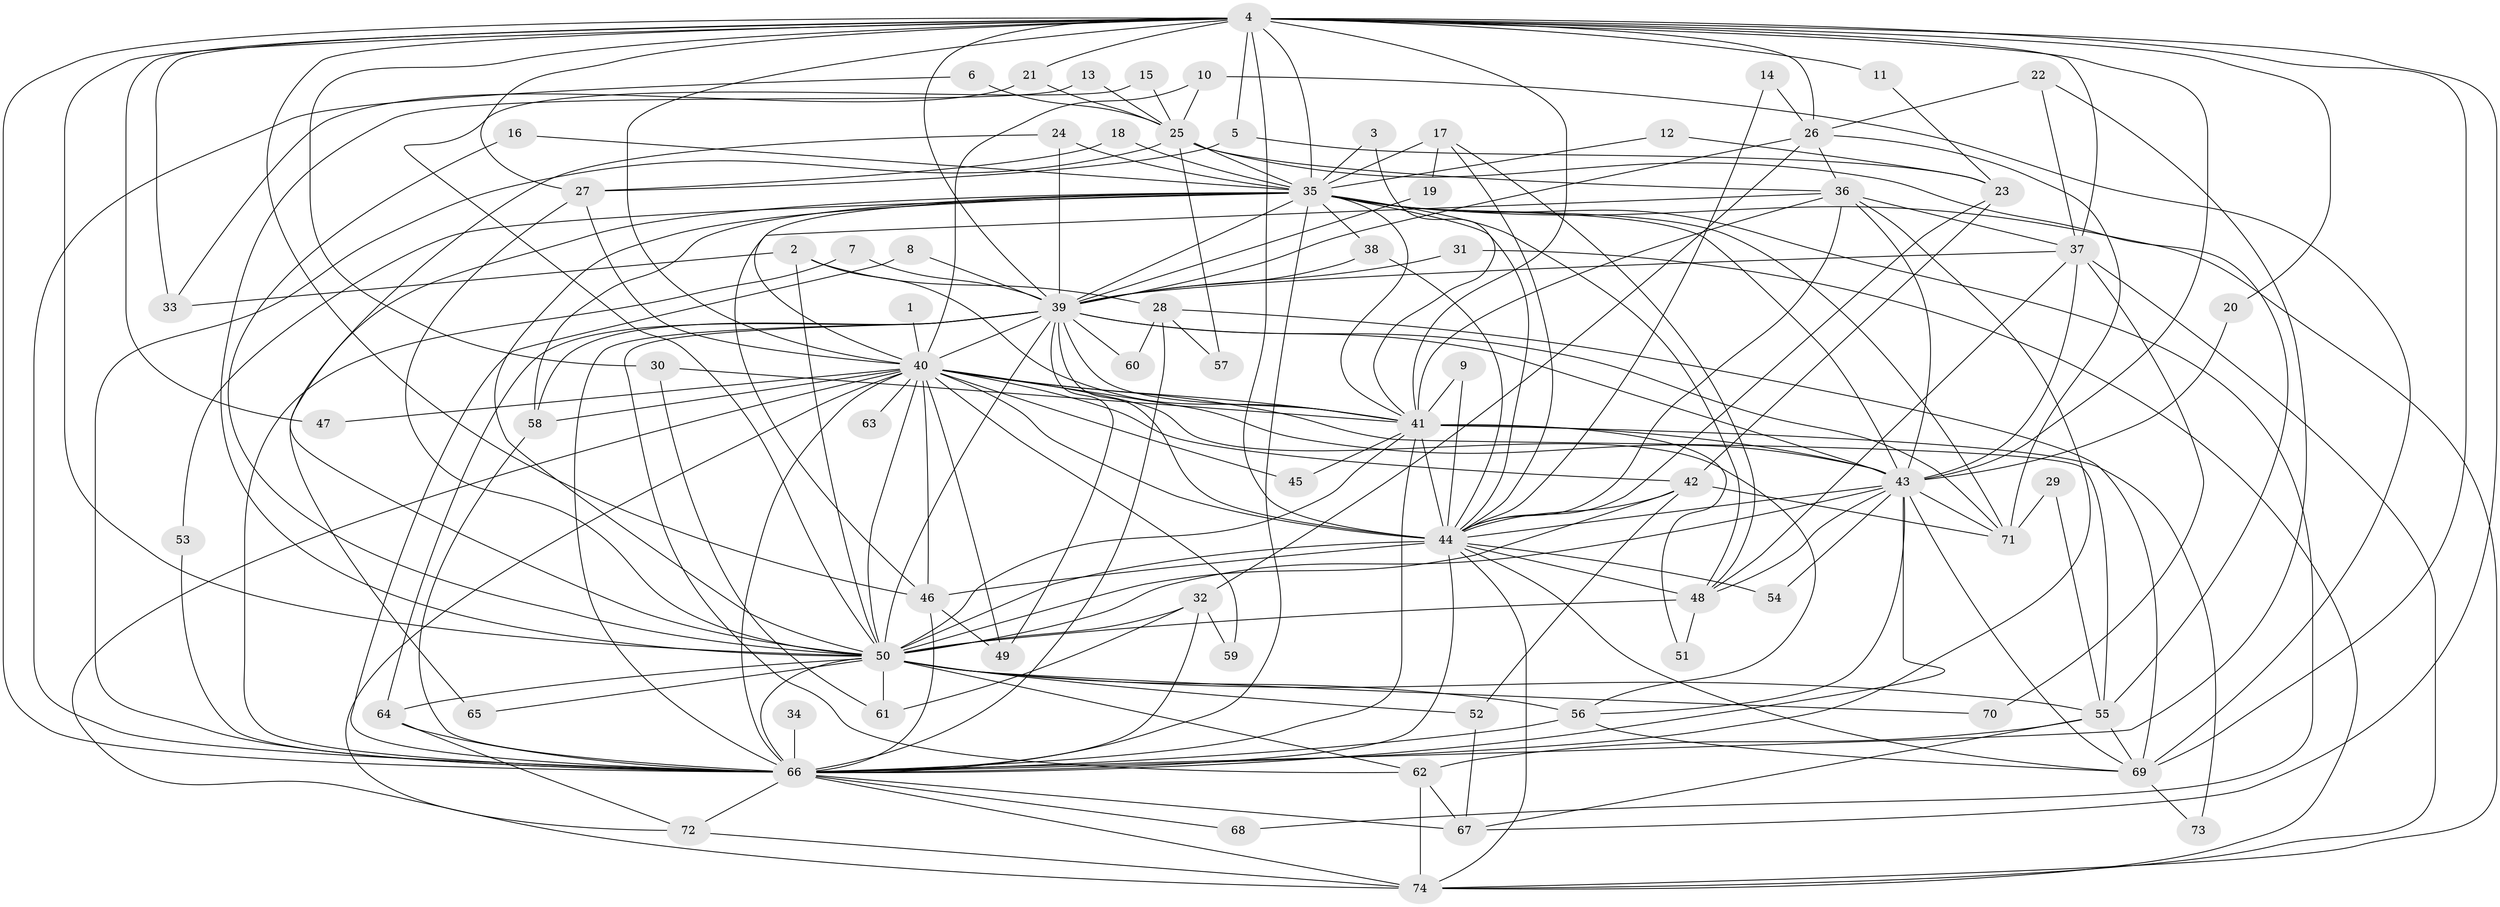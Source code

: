 // original degree distribution, {23: 0.013605442176870748, 12: 0.006802721088435374, 33: 0.006802721088435374, 28: 0.006802721088435374, 24: 0.006802721088435374, 31: 0.006802721088435374, 22: 0.006802721088435374, 21: 0.006802721088435374, 19: 0.006802721088435374, 5: 0.06802721088435375, 2: 0.5034013605442177, 4: 0.10204081632653061, 6: 0.027210884353741496, 3: 0.2108843537414966, 11: 0.006802721088435374, 7: 0.006802721088435374, 9: 0.006802721088435374}
// Generated by graph-tools (version 1.1) at 2025/46/03/06/25 01:46:56]
// undirected, 74 vertices, 210 edges
graph export_dot {
graph [start="1"]
  node [color=gray90,style=filled];
  1;
  2;
  3;
  4;
  5;
  6;
  7;
  8;
  9;
  10;
  11;
  12;
  13;
  14;
  15;
  16;
  17;
  18;
  19;
  20;
  21;
  22;
  23;
  24;
  25;
  26;
  27;
  28;
  29;
  30;
  31;
  32;
  33;
  34;
  35;
  36;
  37;
  38;
  39;
  40;
  41;
  42;
  43;
  44;
  45;
  46;
  47;
  48;
  49;
  50;
  51;
  52;
  53;
  54;
  55;
  56;
  57;
  58;
  59;
  60;
  61;
  62;
  63;
  64;
  65;
  66;
  67;
  68;
  69;
  70;
  71;
  72;
  73;
  74;
  1 -- 40 [weight=1.0];
  2 -- 28 [weight=1.0];
  2 -- 33 [weight=1.0];
  2 -- 41 [weight=1.0];
  2 -- 50 [weight=1.0];
  3 -- 35 [weight=1.0];
  3 -- 41 [weight=1.0];
  4 -- 5 [weight=1.0];
  4 -- 11 [weight=1.0];
  4 -- 20 [weight=1.0];
  4 -- 21 [weight=1.0];
  4 -- 26 [weight=1.0];
  4 -- 27 [weight=1.0];
  4 -- 30 [weight=1.0];
  4 -- 33 [weight=1.0];
  4 -- 35 [weight=2.0];
  4 -- 37 [weight=2.0];
  4 -- 39 [weight=3.0];
  4 -- 40 [weight=2.0];
  4 -- 41 [weight=2.0];
  4 -- 43 [weight=2.0];
  4 -- 44 [weight=3.0];
  4 -- 46 [weight=1.0];
  4 -- 47 [weight=1.0];
  4 -- 50 [weight=2.0];
  4 -- 66 [weight=3.0];
  4 -- 67 [weight=1.0];
  4 -- 69 [weight=1.0];
  5 -- 23 [weight=1.0];
  5 -- 27 [weight=1.0];
  6 -- 25 [weight=1.0];
  6 -- 66 [weight=1.0];
  7 -- 39 [weight=1.0];
  7 -- 66 [weight=1.0];
  8 -- 39 [weight=1.0];
  8 -- 66 [weight=1.0];
  9 -- 41 [weight=1.0];
  9 -- 44 [weight=1.0];
  10 -- 25 [weight=1.0];
  10 -- 40 [weight=1.0];
  10 -- 69 [weight=1.0];
  11 -- 23 [weight=1.0];
  12 -- 23 [weight=1.0];
  12 -- 35 [weight=1.0];
  13 -- 25 [weight=1.0];
  13 -- 50 [weight=1.0];
  14 -- 26 [weight=1.0];
  14 -- 44 [weight=1.0];
  15 -- 25 [weight=1.0];
  15 -- 50 [weight=1.0];
  16 -- 35 [weight=1.0];
  16 -- 50 [weight=1.0];
  17 -- 19 [weight=1.0];
  17 -- 35 [weight=1.0];
  17 -- 44 [weight=1.0];
  17 -- 48 [weight=1.0];
  18 -- 27 [weight=1.0];
  18 -- 35 [weight=1.0];
  19 -- 39 [weight=1.0];
  20 -- 43 [weight=1.0];
  21 -- 25 [weight=1.0];
  21 -- 33 [weight=1.0];
  22 -- 26 [weight=1.0];
  22 -- 37 [weight=1.0];
  22 -- 66 [weight=1.0];
  23 -- 42 [weight=1.0];
  23 -- 44 [weight=1.0];
  24 -- 35 [weight=1.0];
  24 -- 39 [weight=1.0];
  24 -- 50 [weight=1.0];
  25 -- 35 [weight=1.0];
  25 -- 36 [weight=1.0];
  25 -- 55 [weight=2.0];
  25 -- 57 [weight=1.0];
  25 -- 66 [weight=1.0];
  26 -- 32 [weight=1.0];
  26 -- 36 [weight=1.0];
  26 -- 39 [weight=1.0];
  26 -- 71 [weight=1.0];
  27 -- 40 [weight=1.0];
  27 -- 50 [weight=1.0];
  28 -- 57 [weight=1.0];
  28 -- 60 [weight=1.0];
  28 -- 66 [weight=1.0];
  28 -- 69 [weight=1.0];
  29 -- 55 [weight=1.0];
  29 -- 71 [weight=1.0];
  30 -- 41 [weight=1.0];
  30 -- 61 [weight=1.0];
  31 -- 39 [weight=2.0];
  31 -- 74 [weight=1.0];
  32 -- 50 [weight=1.0];
  32 -- 59 [weight=1.0];
  32 -- 61 [weight=1.0];
  32 -- 66 [weight=1.0];
  34 -- 66 [weight=1.0];
  35 -- 38 [weight=1.0];
  35 -- 39 [weight=2.0];
  35 -- 40 [weight=1.0];
  35 -- 41 [weight=1.0];
  35 -- 43 [weight=2.0];
  35 -- 44 [weight=1.0];
  35 -- 48 [weight=1.0];
  35 -- 50 [weight=1.0];
  35 -- 53 [weight=1.0];
  35 -- 58 [weight=1.0];
  35 -- 65 [weight=1.0];
  35 -- 66 [weight=2.0];
  35 -- 68 [weight=1.0];
  35 -- 71 [weight=1.0];
  35 -- 74 [weight=1.0];
  36 -- 37 [weight=1.0];
  36 -- 41 [weight=1.0];
  36 -- 43 [weight=1.0];
  36 -- 44 [weight=1.0];
  36 -- 46 [weight=1.0];
  36 -- 66 [weight=1.0];
  37 -- 39 [weight=1.0];
  37 -- 43 [weight=1.0];
  37 -- 48 [weight=1.0];
  37 -- 70 [weight=1.0];
  37 -- 74 [weight=1.0];
  38 -- 39 [weight=1.0];
  38 -- 44 [weight=1.0];
  39 -- 40 [weight=1.0];
  39 -- 41 [weight=1.0];
  39 -- 43 [weight=1.0];
  39 -- 44 [weight=2.0];
  39 -- 49 [weight=1.0];
  39 -- 50 [weight=1.0];
  39 -- 58 [weight=1.0];
  39 -- 60 [weight=1.0];
  39 -- 62 [weight=1.0];
  39 -- 64 [weight=1.0];
  39 -- 66 [weight=2.0];
  39 -- 71 [weight=1.0];
  40 -- 41 [weight=2.0];
  40 -- 42 [weight=1.0];
  40 -- 43 [weight=1.0];
  40 -- 44 [weight=1.0];
  40 -- 45 [weight=1.0];
  40 -- 46 [weight=3.0];
  40 -- 47 [weight=1.0];
  40 -- 49 [weight=1.0];
  40 -- 50 [weight=1.0];
  40 -- 55 [weight=1.0];
  40 -- 56 [weight=1.0];
  40 -- 58 [weight=1.0];
  40 -- 59 [weight=1.0];
  40 -- 63 [weight=1.0];
  40 -- 66 [weight=1.0];
  40 -- 72 [weight=1.0];
  40 -- 74 [weight=1.0];
  41 -- 43 [weight=1.0];
  41 -- 44 [weight=1.0];
  41 -- 45 [weight=1.0];
  41 -- 50 [weight=1.0];
  41 -- 51 [weight=1.0];
  41 -- 66 [weight=2.0];
  41 -- 73 [weight=1.0];
  42 -- 44 [weight=1.0];
  42 -- 50 [weight=2.0];
  42 -- 52 [weight=1.0];
  42 -- 71 [weight=1.0];
  43 -- 44 [weight=1.0];
  43 -- 48 [weight=1.0];
  43 -- 50 [weight=3.0];
  43 -- 54 [weight=1.0];
  43 -- 56 [weight=1.0];
  43 -- 66 [weight=2.0];
  43 -- 69 [weight=1.0];
  43 -- 71 [weight=1.0];
  44 -- 46 [weight=1.0];
  44 -- 48 [weight=1.0];
  44 -- 50 [weight=1.0];
  44 -- 54 [weight=1.0];
  44 -- 66 [weight=1.0];
  44 -- 69 [weight=1.0];
  44 -- 74 [weight=1.0];
  46 -- 49 [weight=1.0];
  46 -- 66 [weight=1.0];
  48 -- 50 [weight=2.0];
  48 -- 51 [weight=1.0];
  50 -- 52 [weight=1.0];
  50 -- 55 [weight=1.0];
  50 -- 56 [weight=1.0];
  50 -- 61 [weight=1.0];
  50 -- 62 [weight=1.0];
  50 -- 64 [weight=1.0];
  50 -- 65 [weight=1.0];
  50 -- 66 [weight=2.0];
  50 -- 70 [weight=1.0];
  52 -- 67 [weight=1.0];
  53 -- 66 [weight=1.0];
  55 -- 62 [weight=1.0];
  55 -- 67 [weight=1.0];
  55 -- 69 [weight=1.0];
  56 -- 66 [weight=1.0];
  56 -- 69 [weight=1.0];
  58 -- 66 [weight=1.0];
  62 -- 67 [weight=1.0];
  62 -- 74 [weight=2.0];
  64 -- 66 [weight=1.0];
  64 -- 72 [weight=1.0];
  66 -- 67 [weight=1.0];
  66 -- 68 [weight=1.0];
  66 -- 72 [weight=1.0];
  66 -- 74 [weight=1.0];
  69 -- 73 [weight=1.0];
  72 -- 74 [weight=1.0];
}
